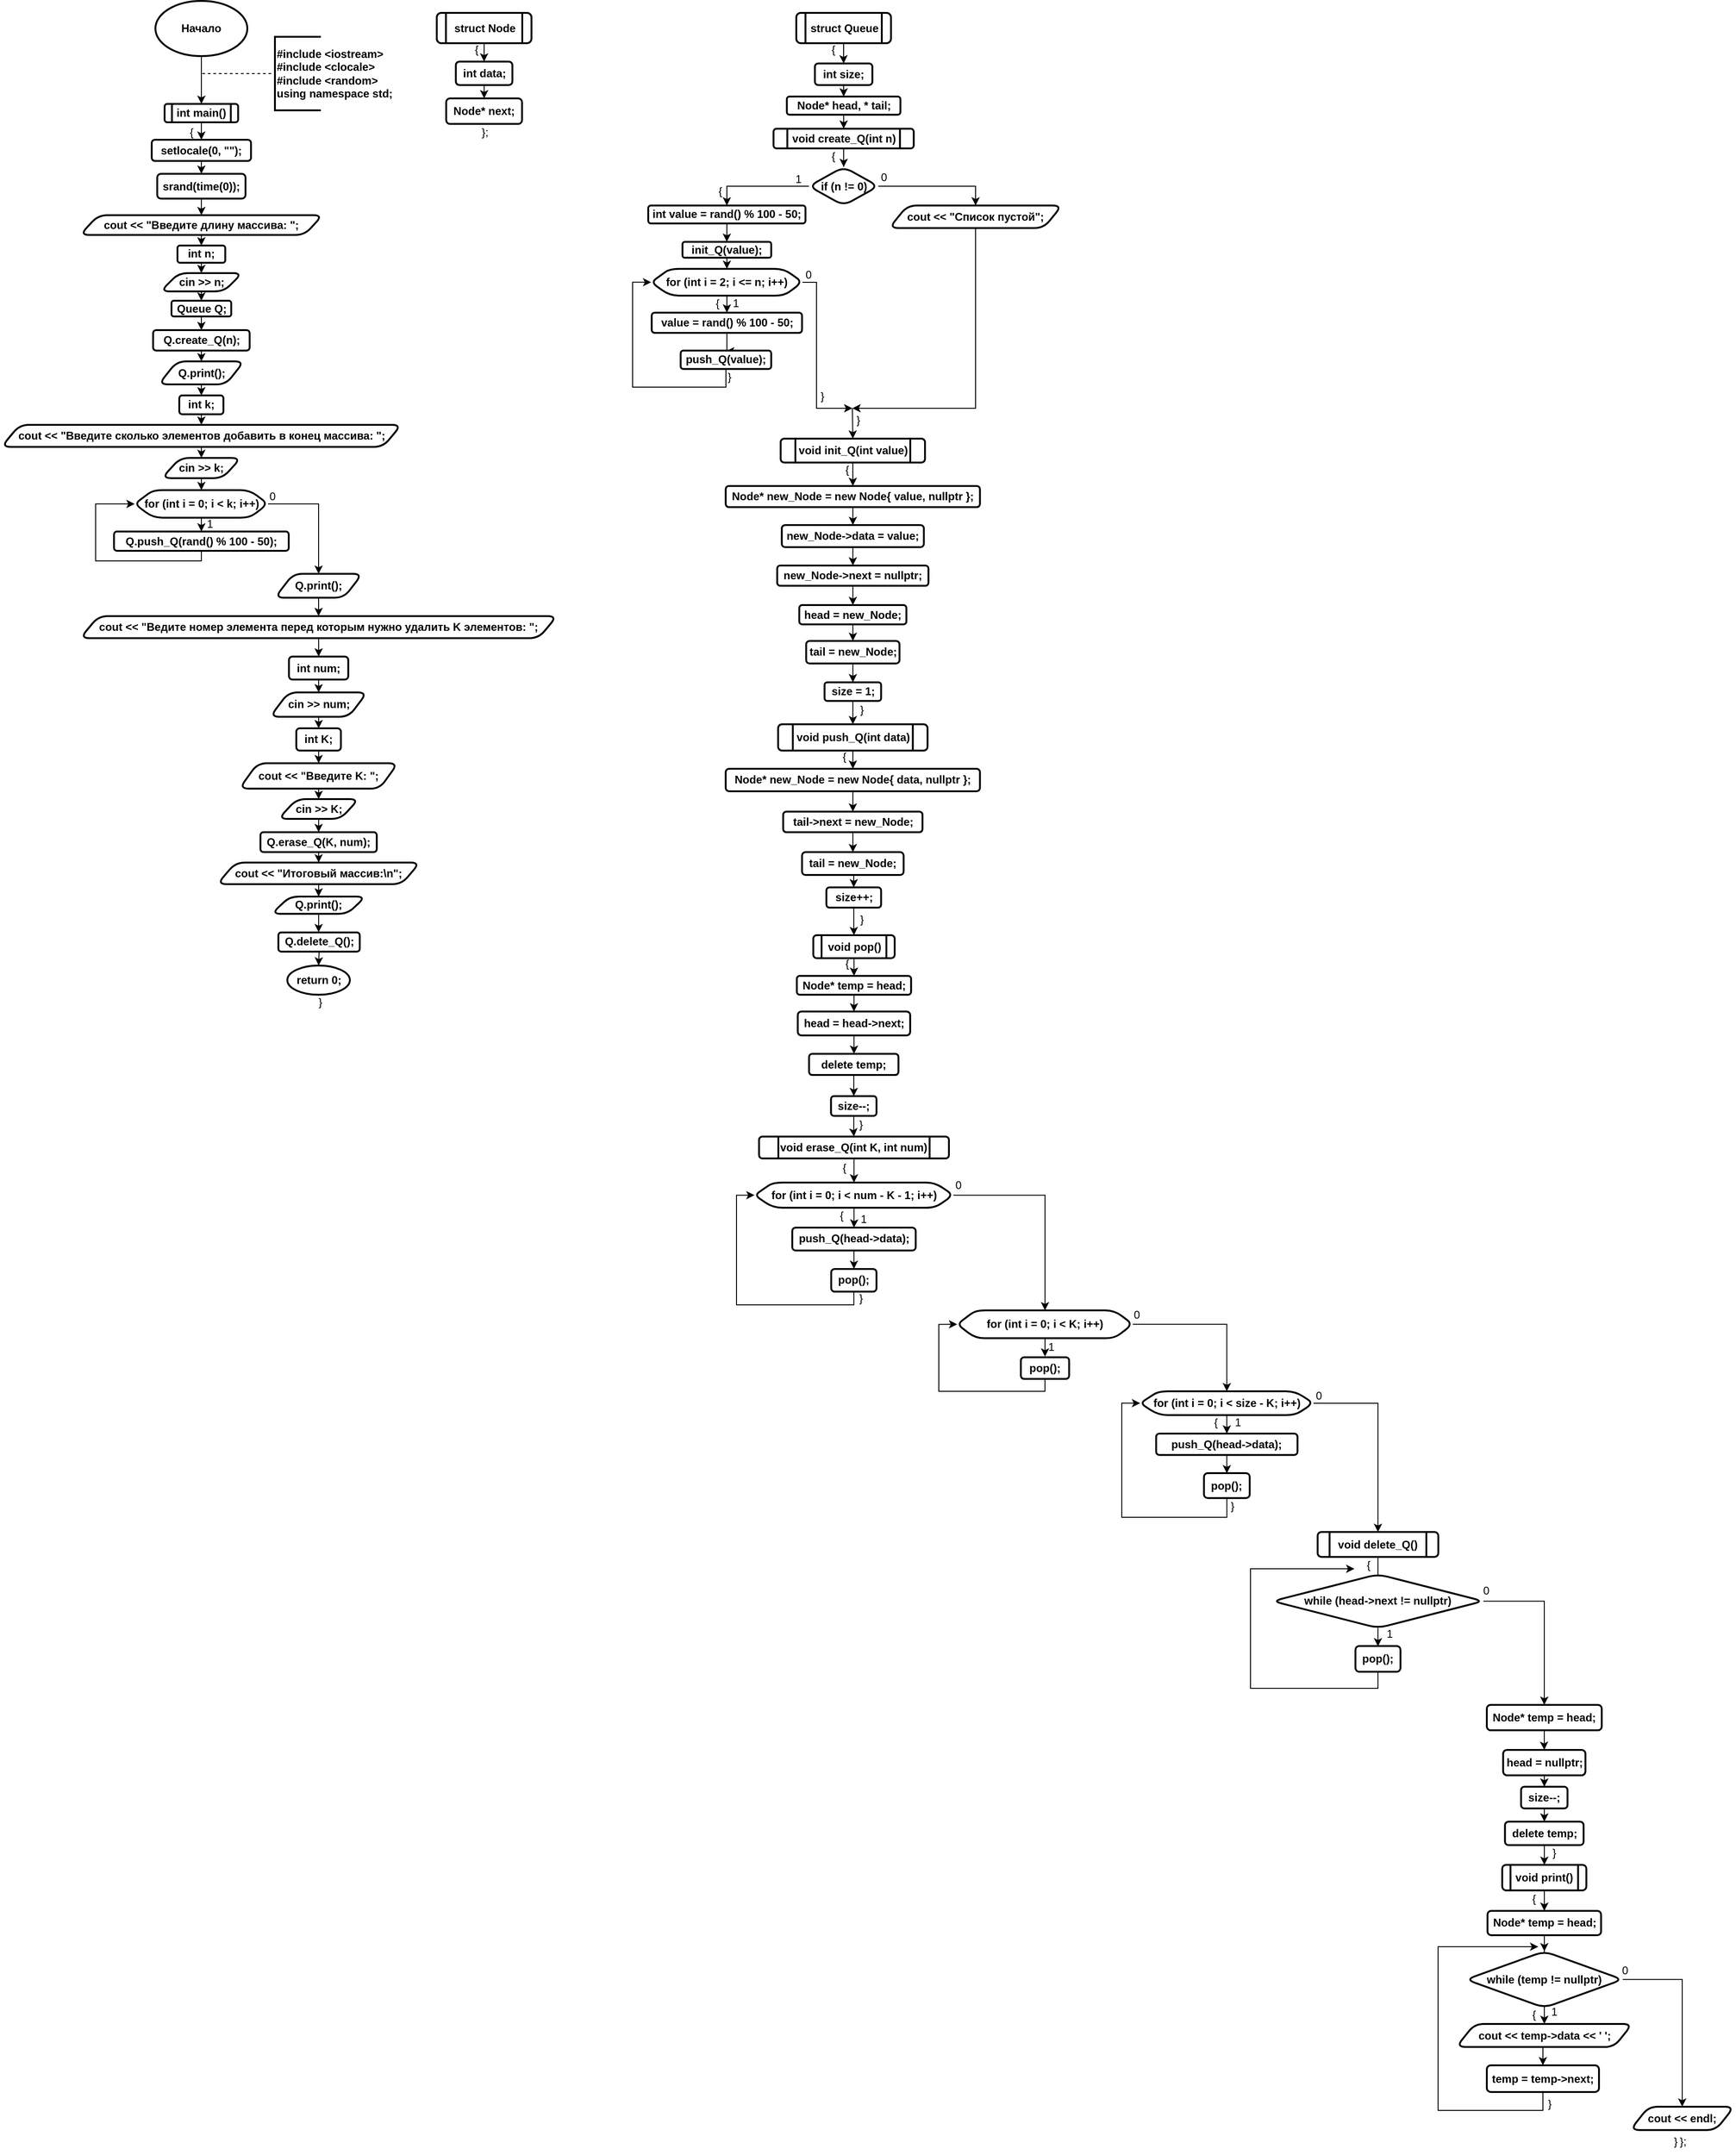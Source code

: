 <mxfile version="20.8.16" type="device"><diagram name="Страница 1" id="gDaDSv3kFfoYL8PSK-Xr"><mxGraphModel dx="1219" dy="713" grid="0" gridSize="10" guides="1" tooltips="1" connect="1" arrows="1" fold="1" page="0" pageScale="1" pageWidth="827" pageHeight="1169" math="0" shadow="0"><root><mxCell id="0"/><mxCell id="1" parent="0"/><mxCell id="jW2eZcHCmjhAnlFbLFrX-5" value="" style="edgeStyle=orthogonalEdgeStyle;rounded=0;orthogonalLoop=1;jettySize=auto;html=1;" edge="1" parent="1" source="jW2eZcHCmjhAnlFbLFrX-2" target="jW2eZcHCmjhAnlFbLFrX-4"><mxGeometry relative="1" as="geometry"/></mxCell><mxCell id="jW2eZcHCmjhAnlFbLFrX-2" value="Начало" style="strokeWidth=2;html=1;shape=mxgraph.flowchart.start_1;whiteSpace=wrap;fontStyle=1" vertex="1" parent="1"><mxGeometry x="370" y="10" width="100" height="60" as="geometry"/></mxCell><mxCell id="jW2eZcHCmjhAnlFbLFrX-3" value="&lt;div&gt;#include &amp;lt;iostream&amp;gt;&lt;/div&gt;&lt;div&gt;#include &amp;lt;clocale&amp;gt;&lt;/div&gt;&lt;div&gt;#include &amp;lt;random&amp;gt;&lt;/div&gt;&lt;div&gt;using namespace std;&lt;/div&gt;" style="strokeWidth=2;html=1;shape=mxgraph.flowchart.annotation_1;align=left;pointerEvents=1;fontStyle=1" vertex="1" parent="1"><mxGeometry x="500" y="49" width="50" height="80" as="geometry"/></mxCell><mxCell id="jW2eZcHCmjhAnlFbLFrX-8" value="" style="edgeStyle=orthogonalEdgeStyle;rounded=0;orthogonalLoop=1;jettySize=auto;html=1;" edge="1" parent="1" source="jW2eZcHCmjhAnlFbLFrX-4" target="jW2eZcHCmjhAnlFbLFrX-7"><mxGeometry relative="1" as="geometry"/></mxCell><mxCell id="jW2eZcHCmjhAnlFbLFrX-4" value="int main()" style="shape=process;whiteSpace=wrap;html=1;backgroundOutline=1;rounded=1;strokeWidth=2;fontStyle=1" vertex="1" parent="1"><mxGeometry x="380" y="122" width="80" height="20" as="geometry"/></mxCell><mxCell id="jW2eZcHCmjhAnlFbLFrX-6" value="" style="endArrow=none;dashed=1;html=1;rounded=0;entryX=0;entryY=0.5;entryDx=0;entryDy=0;entryPerimeter=0;" edge="1" parent="1" target="jW2eZcHCmjhAnlFbLFrX-3"><mxGeometry width="50" height="50" relative="1" as="geometry"><mxPoint x="421" y="89" as="sourcePoint"/><mxPoint x="457" y="137" as="targetPoint"/></mxGeometry></mxCell><mxCell id="jW2eZcHCmjhAnlFbLFrX-11" value="" style="edgeStyle=orthogonalEdgeStyle;rounded=0;orthogonalLoop=1;jettySize=auto;html=1;" edge="1" parent="1" source="jW2eZcHCmjhAnlFbLFrX-7" target="jW2eZcHCmjhAnlFbLFrX-10"><mxGeometry relative="1" as="geometry"/></mxCell><mxCell id="jW2eZcHCmjhAnlFbLFrX-7" value="setlocale(0, &quot;&quot;);" style="whiteSpace=wrap;html=1;rounded=1;strokeWidth=2;fontStyle=1;" vertex="1" parent="1"><mxGeometry x="366" y="161" width="108" height="23" as="geometry"/></mxCell><mxCell id="jW2eZcHCmjhAnlFbLFrX-9" value="{" style="text;html=1;align=center;verticalAlign=middle;resizable=0;points=[];autosize=1;strokeColor=none;fillColor=none;" vertex="1" parent="1"><mxGeometry x="398" y="140" width="22" height="26" as="geometry"/></mxCell><mxCell id="jW2eZcHCmjhAnlFbLFrX-13" value="" style="edgeStyle=orthogonalEdgeStyle;rounded=0;orthogonalLoop=1;jettySize=auto;html=1;" edge="1" parent="1" source="jW2eZcHCmjhAnlFbLFrX-10" target="jW2eZcHCmjhAnlFbLFrX-12"><mxGeometry relative="1" as="geometry"/></mxCell><mxCell id="jW2eZcHCmjhAnlFbLFrX-10" value="srand(time(0));" style="whiteSpace=wrap;html=1;rounded=1;strokeWidth=2;fontStyle=1;" vertex="1" parent="1"><mxGeometry x="372" y="198" width="96" height="27" as="geometry"/></mxCell><mxCell id="jW2eZcHCmjhAnlFbLFrX-15" value="" style="edgeStyle=orthogonalEdgeStyle;rounded=0;orthogonalLoop=1;jettySize=auto;html=1;" edge="1" parent="1" source="jW2eZcHCmjhAnlFbLFrX-12" target="jW2eZcHCmjhAnlFbLFrX-14"><mxGeometry relative="1" as="geometry"/></mxCell><mxCell id="jW2eZcHCmjhAnlFbLFrX-12" value="cout &lt;&lt; &quot;Введите длину массива: &quot;;" style="shape=parallelogram;perimeter=parallelogramPerimeter;whiteSpace=wrap;html=1;fixedSize=1;rounded=1;strokeWidth=2;fontStyle=1;" vertex="1" parent="1"><mxGeometry x="288" y="243" width="264" height="21.5" as="geometry"/></mxCell><mxCell id="jW2eZcHCmjhAnlFbLFrX-19" value="" style="edgeStyle=orthogonalEdgeStyle;rounded=0;orthogonalLoop=1;jettySize=auto;html=1;" edge="1" parent="1" source="jW2eZcHCmjhAnlFbLFrX-14" target="jW2eZcHCmjhAnlFbLFrX-18"><mxGeometry relative="1" as="geometry"/></mxCell><mxCell id="jW2eZcHCmjhAnlFbLFrX-14" value="int n;" style="whiteSpace=wrap;html=1;rounded=1;strokeWidth=2;fontStyle=1;" vertex="1" parent="1"><mxGeometry x="394" y="276" width="52" height="18.75" as="geometry"/></mxCell><mxCell id="jW2eZcHCmjhAnlFbLFrX-21" value="" style="edgeStyle=orthogonalEdgeStyle;rounded=0;orthogonalLoop=1;jettySize=auto;html=1;" edge="1" parent="1" source="jW2eZcHCmjhAnlFbLFrX-18" target="jW2eZcHCmjhAnlFbLFrX-20"><mxGeometry relative="1" as="geometry"/></mxCell><mxCell id="jW2eZcHCmjhAnlFbLFrX-18" value="cin &gt;&gt; n;" style="shape=parallelogram;perimeter=parallelogramPerimeter;whiteSpace=wrap;html=1;fixedSize=1;rounded=1;strokeWidth=2;fontStyle=1;" vertex="1" parent="1"><mxGeometry x="375.5" y="306" width="89" height="19.88" as="geometry"/></mxCell><mxCell id="jW2eZcHCmjhAnlFbLFrX-23" value="" style="edgeStyle=orthogonalEdgeStyle;rounded=0;orthogonalLoop=1;jettySize=auto;html=1;" edge="1" parent="1" source="jW2eZcHCmjhAnlFbLFrX-20" target="jW2eZcHCmjhAnlFbLFrX-22"><mxGeometry relative="1" as="geometry"/></mxCell><mxCell id="jW2eZcHCmjhAnlFbLFrX-20" value="Queue Q;" style="whiteSpace=wrap;html=1;rounded=1;strokeWidth=2;fontStyle=1;" vertex="1" parent="1"><mxGeometry x="387.5" y="336" width="65" height="17.18" as="geometry"/></mxCell><mxCell id="jW2eZcHCmjhAnlFbLFrX-25" style="edgeStyle=orthogonalEdgeStyle;rounded=0;orthogonalLoop=1;jettySize=auto;html=1;entryX=0.5;entryY=0;entryDx=0;entryDy=0;" edge="1" parent="1" source="jW2eZcHCmjhAnlFbLFrX-22" target="jW2eZcHCmjhAnlFbLFrX-24"><mxGeometry relative="1" as="geometry"/></mxCell><mxCell id="jW2eZcHCmjhAnlFbLFrX-22" value="Q.create_Q(n);" style="whiteSpace=wrap;html=1;rounded=1;strokeWidth=2;fontStyle=1;" vertex="1" parent="1"><mxGeometry x="367.5" y="368" width="105" height="22.23" as="geometry"/></mxCell><mxCell id="jW2eZcHCmjhAnlFbLFrX-27" value="" style="edgeStyle=orthogonalEdgeStyle;rounded=0;orthogonalLoop=1;jettySize=auto;html=1;" edge="1" parent="1" source="jW2eZcHCmjhAnlFbLFrX-24" target="jW2eZcHCmjhAnlFbLFrX-26"><mxGeometry relative="1" as="geometry"/></mxCell><mxCell id="jW2eZcHCmjhAnlFbLFrX-24" value="Q.print();" style="shape=parallelogram;perimeter=parallelogramPerimeter;whiteSpace=wrap;html=1;fixedSize=1;rounded=1;strokeWidth=2;fontStyle=1;" vertex="1" parent="1"><mxGeometry x="373.5" y="402" width="93" height="25" as="geometry"/></mxCell><mxCell id="jW2eZcHCmjhAnlFbLFrX-30" value="" style="edgeStyle=orthogonalEdgeStyle;rounded=0;orthogonalLoop=1;jettySize=auto;html=1;" edge="1" parent="1" source="jW2eZcHCmjhAnlFbLFrX-26" target="jW2eZcHCmjhAnlFbLFrX-29"><mxGeometry relative="1" as="geometry"/></mxCell><mxCell id="jW2eZcHCmjhAnlFbLFrX-26" value="int k;" style="whiteSpace=wrap;html=1;rounded=1;strokeWidth=2;fontStyle=1;" vertex="1" parent="1"><mxGeometry x="396" y="439" width="48" height="20.5" as="geometry"/></mxCell><mxCell id="jW2eZcHCmjhAnlFbLFrX-32" value="" style="edgeStyle=orthogonalEdgeStyle;rounded=0;orthogonalLoop=1;jettySize=auto;html=1;" edge="1" parent="1" source="jW2eZcHCmjhAnlFbLFrX-29" target="jW2eZcHCmjhAnlFbLFrX-31"><mxGeometry relative="1" as="geometry"/></mxCell><mxCell id="jW2eZcHCmjhAnlFbLFrX-29" value="cout &lt;&lt; &quot;Введите сколько элементов добавить в конец массива: &quot;;" style="shape=parallelogram;perimeter=parallelogramPerimeter;whiteSpace=wrap;html=1;fixedSize=1;rounded=1;strokeWidth=2;fontStyle=1;" vertex="1" parent="1"><mxGeometry x="202.5" y="471" width="435" height="24" as="geometry"/></mxCell><mxCell id="jW2eZcHCmjhAnlFbLFrX-34" value="" style="edgeStyle=orthogonalEdgeStyle;rounded=0;orthogonalLoop=1;jettySize=auto;html=1;" edge="1" parent="1" source="jW2eZcHCmjhAnlFbLFrX-31" target="jW2eZcHCmjhAnlFbLFrX-33"><mxGeometry relative="1" as="geometry"/></mxCell><mxCell id="jW2eZcHCmjhAnlFbLFrX-31" value="cin &gt;&gt; k;" style="shape=parallelogram;perimeter=parallelogramPerimeter;whiteSpace=wrap;html=1;fixedSize=1;rounded=1;strokeWidth=2;fontStyle=1;" vertex="1" parent="1"><mxGeometry x="377" y="507" width="86" height="22" as="geometry"/></mxCell><mxCell id="jW2eZcHCmjhAnlFbLFrX-36" value="" style="edgeStyle=orthogonalEdgeStyle;rounded=0;orthogonalLoop=1;jettySize=auto;html=1;" edge="1" parent="1" source="jW2eZcHCmjhAnlFbLFrX-33" target="jW2eZcHCmjhAnlFbLFrX-35"><mxGeometry relative="1" as="geometry"/></mxCell><mxCell id="jW2eZcHCmjhAnlFbLFrX-40" value="" style="edgeStyle=orthogonalEdgeStyle;rounded=0;orthogonalLoop=1;jettySize=auto;html=1;" edge="1" parent="1" source="jW2eZcHCmjhAnlFbLFrX-33" target="jW2eZcHCmjhAnlFbLFrX-39"><mxGeometry relative="1" as="geometry"/></mxCell><mxCell id="jW2eZcHCmjhAnlFbLFrX-33" value="for (int i = 0; i &lt; k; i++)" style="shape=hexagon;perimeter=hexagonPerimeter2;whiteSpace=wrap;html=1;fixedSize=1;rounded=1;strokeWidth=2;fontStyle=1;" vertex="1" parent="1"><mxGeometry x="347.5" y="542" width="145" height="30" as="geometry"/></mxCell><mxCell id="jW2eZcHCmjhAnlFbLFrX-38" style="edgeStyle=orthogonalEdgeStyle;rounded=0;orthogonalLoop=1;jettySize=auto;html=1;entryX=0;entryY=0.5;entryDx=0;entryDy=0;" edge="1" parent="1" source="jW2eZcHCmjhAnlFbLFrX-35" target="jW2eZcHCmjhAnlFbLFrX-33"><mxGeometry relative="1" as="geometry"><Array as="points"><mxPoint x="420" y="619"/><mxPoint x="305" y="619"/><mxPoint x="305" y="557"/></Array></mxGeometry></mxCell><mxCell id="jW2eZcHCmjhAnlFbLFrX-35" value="Q.push_Q(rand() % 100 - 50);" style="whiteSpace=wrap;html=1;rounded=1;strokeWidth=2;fontStyle=1;" vertex="1" parent="1"><mxGeometry x="325" y="587" width="190" height="21" as="geometry"/></mxCell><mxCell id="jW2eZcHCmjhAnlFbLFrX-37" value="1" style="text;html=1;align=center;verticalAlign=middle;resizable=0;points=[];autosize=1;strokeColor=none;fillColor=none;" vertex="1" parent="1"><mxGeometry x="416" y="566" width="25" height="26" as="geometry"/></mxCell><mxCell id="jW2eZcHCmjhAnlFbLFrX-43" value="" style="edgeStyle=orthogonalEdgeStyle;rounded=0;orthogonalLoop=1;jettySize=auto;html=1;" edge="1" parent="1" source="jW2eZcHCmjhAnlFbLFrX-39" target="jW2eZcHCmjhAnlFbLFrX-42"><mxGeometry relative="1" as="geometry"/></mxCell><mxCell id="jW2eZcHCmjhAnlFbLFrX-39" value="Q.print();" style="shape=parallelogram;perimeter=parallelogramPerimeter;whiteSpace=wrap;html=1;fixedSize=1;rounded=1;strokeWidth=2;fontStyle=1;" vertex="1" parent="1"><mxGeometry x="500" y="633" width="95" height="26" as="geometry"/></mxCell><mxCell id="jW2eZcHCmjhAnlFbLFrX-41" value="0" style="text;html=1;align=center;verticalAlign=middle;resizable=0;points=[];autosize=1;strokeColor=none;fillColor=none;" vertex="1" parent="1"><mxGeometry x="484" y="536" width="25" height="26" as="geometry"/></mxCell><mxCell id="jW2eZcHCmjhAnlFbLFrX-45" value="" style="edgeStyle=orthogonalEdgeStyle;rounded=0;orthogonalLoop=1;jettySize=auto;html=1;" edge="1" parent="1" source="jW2eZcHCmjhAnlFbLFrX-42" target="jW2eZcHCmjhAnlFbLFrX-44"><mxGeometry relative="1" as="geometry"/></mxCell><mxCell id="jW2eZcHCmjhAnlFbLFrX-42" value="cout &lt;&lt; &quot;Ведите номер элемента перед которым нужно удалить K элементов: &quot;;" style="shape=parallelogram;perimeter=parallelogramPerimeter;whiteSpace=wrap;html=1;fixedSize=1;rounded=1;strokeWidth=2;fontStyle=1;" vertex="1" parent="1"><mxGeometry x="288.25" y="679" width="518.5" height="24" as="geometry"/></mxCell><mxCell id="jW2eZcHCmjhAnlFbLFrX-47" value="" style="edgeStyle=orthogonalEdgeStyle;rounded=0;orthogonalLoop=1;jettySize=auto;html=1;" edge="1" parent="1" source="jW2eZcHCmjhAnlFbLFrX-44" target="jW2eZcHCmjhAnlFbLFrX-46"><mxGeometry relative="1" as="geometry"/></mxCell><mxCell id="jW2eZcHCmjhAnlFbLFrX-44" value="int num;" style="whiteSpace=wrap;html=1;rounded=1;strokeWidth=2;fontStyle=1;" vertex="1" parent="1"><mxGeometry x="515.25" y="723" width="64.5" height="25" as="geometry"/></mxCell><mxCell id="jW2eZcHCmjhAnlFbLFrX-49" value="" style="edgeStyle=orthogonalEdgeStyle;rounded=0;orthogonalLoop=1;jettySize=auto;html=1;" edge="1" parent="1" source="jW2eZcHCmjhAnlFbLFrX-46" target="jW2eZcHCmjhAnlFbLFrX-48"><mxGeometry relative="1" as="geometry"/></mxCell><mxCell id="jW2eZcHCmjhAnlFbLFrX-46" value="cin &gt;&gt; num;" style="shape=parallelogram;perimeter=parallelogramPerimeter;whiteSpace=wrap;html=1;fixedSize=1;rounded=1;strokeWidth=2;fontStyle=1;" vertex="1" parent="1"><mxGeometry x="494.75" y="762" width="105.5" height="26.5" as="geometry"/></mxCell><mxCell id="jW2eZcHCmjhAnlFbLFrX-51" value="" style="edgeStyle=orthogonalEdgeStyle;rounded=0;orthogonalLoop=1;jettySize=auto;html=1;" edge="1" parent="1" source="jW2eZcHCmjhAnlFbLFrX-48" target="jW2eZcHCmjhAnlFbLFrX-50"><mxGeometry relative="1" as="geometry"/></mxCell><mxCell id="jW2eZcHCmjhAnlFbLFrX-48" value="int K;" style="whiteSpace=wrap;html=1;rounded=1;strokeWidth=2;fontStyle=1;" vertex="1" parent="1"><mxGeometry x="523.25" y="801" width="48.5" height="24.25" as="geometry"/></mxCell><mxCell id="jW2eZcHCmjhAnlFbLFrX-53" value="" style="edgeStyle=orthogonalEdgeStyle;rounded=0;orthogonalLoop=1;jettySize=auto;html=1;" edge="1" parent="1" source="jW2eZcHCmjhAnlFbLFrX-50" target="jW2eZcHCmjhAnlFbLFrX-52"><mxGeometry relative="1" as="geometry"/></mxCell><mxCell id="jW2eZcHCmjhAnlFbLFrX-50" value="cout &lt;&lt; &quot;Введите K: &quot;;" style="shape=parallelogram;perimeter=parallelogramPerimeter;whiteSpace=wrap;html=1;fixedSize=1;rounded=1;strokeWidth=2;fontStyle=1;" vertex="1" parent="1"><mxGeometry x="461.25" y="839" width="172.5" height="27.63" as="geometry"/></mxCell><mxCell id="jW2eZcHCmjhAnlFbLFrX-57" value="" style="edgeStyle=orthogonalEdgeStyle;rounded=0;orthogonalLoop=1;jettySize=auto;html=1;" edge="1" parent="1" source="jW2eZcHCmjhAnlFbLFrX-52" target="jW2eZcHCmjhAnlFbLFrX-56"><mxGeometry relative="1" as="geometry"/></mxCell><mxCell id="jW2eZcHCmjhAnlFbLFrX-52" value="cin &gt;&gt; K;" style="shape=parallelogram;perimeter=parallelogramPerimeter;whiteSpace=wrap;html=1;fixedSize=1;rounded=1;strokeWidth=2;fontStyle=1;" vertex="1" parent="1"><mxGeometry x="503.75" y="878" width="87.5" height="21.55" as="geometry"/></mxCell><mxCell id="jW2eZcHCmjhAnlFbLFrX-61" value="" style="edgeStyle=orthogonalEdgeStyle;rounded=0;orthogonalLoop=1;jettySize=auto;html=1;" edge="1" parent="1" source="jW2eZcHCmjhAnlFbLFrX-56" target="jW2eZcHCmjhAnlFbLFrX-60"><mxGeometry relative="1" as="geometry"/></mxCell><mxCell id="jW2eZcHCmjhAnlFbLFrX-56" value="Q.erase_Q(K, num);" style="whiteSpace=wrap;html=1;rounded=1;strokeWidth=2;fontStyle=1;" vertex="1" parent="1"><mxGeometry x="484.25" y="914" width="126.5" height="21.68" as="geometry"/></mxCell><mxCell id="jW2eZcHCmjhAnlFbLFrX-63" value="" style="edgeStyle=orthogonalEdgeStyle;rounded=0;orthogonalLoop=1;jettySize=auto;html=1;" edge="1" parent="1" source="jW2eZcHCmjhAnlFbLFrX-60" target="jW2eZcHCmjhAnlFbLFrX-62"><mxGeometry relative="1" as="geometry"/></mxCell><mxCell id="jW2eZcHCmjhAnlFbLFrX-60" value="cout &lt;&lt; &quot;Итоговый массив:\n&quot;;" style="shape=parallelogram;perimeter=parallelogramPerimeter;whiteSpace=wrap;html=1;fixedSize=1;rounded=1;strokeWidth=2;fontStyle=1;" vertex="1" parent="1"><mxGeometry x="437.25" y="947" width="220.5" height="23.48" as="geometry"/></mxCell><mxCell id="jW2eZcHCmjhAnlFbLFrX-65" value="" style="edgeStyle=orthogonalEdgeStyle;rounded=0;orthogonalLoop=1;jettySize=auto;html=1;" edge="1" parent="1" source="jW2eZcHCmjhAnlFbLFrX-62" target="jW2eZcHCmjhAnlFbLFrX-64"><mxGeometry relative="1" as="geometry"/></mxCell><mxCell id="jW2eZcHCmjhAnlFbLFrX-62" value="Q.print();" style="shape=parallelogram;perimeter=parallelogramPerimeter;whiteSpace=wrap;html=1;fixedSize=1;rounded=1;strokeWidth=2;fontStyle=1;" vertex="1" parent="1"><mxGeometry x="496.25" y="984" width="102.5" height="18.78" as="geometry"/></mxCell><mxCell id="jW2eZcHCmjhAnlFbLFrX-68" style="edgeStyle=orthogonalEdgeStyle;rounded=0;orthogonalLoop=1;jettySize=auto;html=1;exitX=0.5;exitY=1;exitDx=0;exitDy=0;entryX=0.5;entryY=0;entryDx=0;entryDy=0;" edge="1" parent="1" source="jW2eZcHCmjhAnlFbLFrX-64" target="jW2eZcHCmjhAnlFbLFrX-66"><mxGeometry relative="1" as="geometry"/></mxCell><mxCell id="jW2eZcHCmjhAnlFbLFrX-64" value="Q.delete_Q();" style="whiteSpace=wrap;html=1;rounded=1;strokeWidth=2;fontStyle=1;" vertex="1" parent="1"><mxGeometry x="503.75" y="1023.0" width="88.5" height="20.83" as="geometry"/></mxCell><mxCell id="jW2eZcHCmjhAnlFbLFrX-66" value="return 0;" style="ellipse;whiteSpace=wrap;html=1;rounded=1;strokeWidth=2;fontStyle=1;" vertex="1" parent="1"><mxGeometry x="513.5" y="1059" width="68" height="31.75" as="geometry"/></mxCell><mxCell id="jW2eZcHCmjhAnlFbLFrX-69" value="}" style="text;html=1;align=center;verticalAlign=middle;resizable=0;points=[];autosize=1;strokeColor=none;fillColor=none;" vertex="1" parent="1"><mxGeometry x="538" y="1086" width="22" height="26" as="geometry"/></mxCell><mxCell id="jW2eZcHCmjhAnlFbLFrX-72" value="" style="edgeStyle=orthogonalEdgeStyle;rounded=0;orthogonalLoop=1;jettySize=auto;html=1;" edge="1" parent="1" source="jW2eZcHCmjhAnlFbLFrX-70" target="jW2eZcHCmjhAnlFbLFrX-71"><mxGeometry relative="1" as="geometry"/></mxCell><mxCell id="jW2eZcHCmjhAnlFbLFrX-70" value="struct Node" style="shape=process;whiteSpace=wrap;html=1;backgroundOutline=1;rounded=1;strokeWidth=2;fontStyle=1" vertex="1" parent="1"><mxGeometry x="676" y="23" width="103" height="33" as="geometry"/></mxCell><mxCell id="jW2eZcHCmjhAnlFbLFrX-75" value="" style="edgeStyle=orthogonalEdgeStyle;rounded=0;orthogonalLoop=1;jettySize=auto;html=1;" edge="1" parent="1" source="jW2eZcHCmjhAnlFbLFrX-71" target="jW2eZcHCmjhAnlFbLFrX-74"><mxGeometry relative="1" as="geometry"/></mxCell><mxCell id="jW2eZcHCmjhAnlFbLFrX-71" value="int data;" style="whiteSpace=wrap;html=1;rounded=1;strokeWidth=2;fontStyle=1;" vertex="1" parent="1"><mxGeometry x="696.75" y="76" width="61.5" height="25.5" as="geometry"/></mxCell><mxCell id="jW2eZcHCmjhAnlFbLFrX-73" value="{" style="text;html=1;align=center;verticalAlign=middle;resizable=0;points=[];autosize=1;strokeColor=none;fillColor=none;" vertex="1" parent="1"><mxGeometry x="708" y="50" width="22" height="26" as="geometry"/></mxCell><mxCell id="jW2eZcHCmjhAnlFbLFrX-74" value="Node* next;" style="whiteSpace=wrap;html=1;rounded=1;strokeWidth=2;fontStyle=1;" vertex="1" parent="1"><mxGeometry x="686.25" y="116" width="82.5" height="27.75" as="geometry"/></mxCell><mxCell id="jW2eZcHCmjhAnlFbLFrX-76" value="};" style="text;html=1;align=center;verticalAlign=middle;resizable=0;points=[];autosize=1;strokeColor=none;fillColor=none;" vertex="1" parent="1"><mxGeometry x="715" y="140" width="25" height="26" as="geometry"/></mxCell><mxCell id="jW2eZcHCmjhAnlFbLFrX-79" value="" style="edgeStyle=orthogonalEdgeStyle;rounded=0;orthogonalLoop=1;jettySize=auto;html=1;" edge="1" parent="1" source="jW2eZcHCmjhAnlFbLFrX-77" target="jW2eZcHCmjhAnlFbLFrX-78"><mxGeometry relative="1" as="geometry"/></mxCell><mxCell id="jW2eZcHCmjhAnlFbLFrX-77" value="struct Queue" style="shape=process;whiteSpace=wrap;html=1;backgroundOutline=1;rounded=1;strokeWidth=2;fontStyle=1" vertex="1" parent="1"><mxGeometry x="1067" y="23" width="103" height="33" as="geometry"/></mxCell><mxCell id="jW2eZcHCmjhAnlFbLFrX-82" value="" style="edgeStyle=orthogonalEdgeStyle;rounded=0;orthogonalLoop=1;jettySize=auto;html=1;" edge="1" parent="1" source="jW2eZcHCmjhAnlFbLFrX-78" target="jW2eZcHCmjhAnlFbLFrX-81"><mxGeometry relative="1" as="geometry"/></mxCell><mxCell id="jW2eZcHCmjhAnlFbLFrX-78" value="int size;" style="whiteSpace=wrap;html=1;rounded=1;strokeWidth=2;fontStyle=1;" vertex="1" parent="1"><mxGeometry x="1087.25" y="78" width="62.5" height="23.5" as="geometry"/></mxCell><mxCell id="jW2eZcHCmjhAnlFbLFrX-80" value="{" style="text;html=1;align=center;verticalAlign=middle;resizable=0;points=[];autosize=1;strokeColor=none;fillColor=none;" vertex="1" parent="1"><mxGeometry x="1096" y="50" width="22" height="26" as="geometry"/></mxCell><mxCell id="jW2eZcHCmjhAnlFbLFrX-84" value="" style="edgeStyle=orthogonalEdgeStyle;rounded=0;orthogonalLoop=1;jettySize=auto;html=1;" edge="1" parent="1" source="jW2eZcHCmjhAnlFbLFrX-81" target="jW2eZcHCmjhAnlFbLFrX-83"><mxGeometry relative="1" as="geometry"/></mxCell><mxCell id="jW2eZcHCmjhAnlFbLFrX-81" value="Node* head, * tail;" style="whiteSpace=wrap;html=1;rounded=1;strokeWidth=2;fontStyle=1;" vertex="1" parent="1"><mxGeometry x="1056.75" y="114" width="123.5" height="19.75" as="geometry"/></mxCell><mxCell id="jW2eZcHCmjhAnlFbLFrX-88" value="" style="edgeStyle=orthogonalEdgeStyle;rounded=0;orthogonalLoop=1;jettySize=auto;html=1;" edge="1" parent="1" source="jW2eZcHCmjhAnlFbLFrX-83" target="jW2eZcHCmjhAnlFbLFrX-87"><mxGeometry relative="1" as="geometry"/></mxCell><mxCell id="jW2eZcHCmjhAnlFbLFrX-83" value="void create_Q(int n)" style="shape=process;whiteSpace=wrap;html=1;backgroundOutline=1;rounded=1;strokeWidth=2;fontStyle=1;" vertex="1" parent="1"><mxGeometry x="1042.25" y="149" width="152.5" height="21.38" as="geometry"/></mxCell><mxCell id="jW2eZcHCmjhAnlFbLFrX-91" value="" style="edgeStyle=orthogonalEdgeStyle;rounded=0;orthogonalLoop=1;jettySize=auto;html=1;" edge="1" parent="1" source="jW2eZcHCmjhAnlFbLFrX-87" target="jW2eZcHCmjhAnlFbLFrX-90"><mxGeometry relative="1" as="geometry"/></mxCell><mxCell id="jW2eZcHCmjhAnlFbLFrX-107" value="" style="edgeStyle=orthogonalEdgeStyle;rounded=0;orthogonalLoop=1;jettySize=auto;html=1;" edge="1" parent="1" source="jW2eZcHCmjhAnlFbLFrX-87" target="jW2eZcHCmjhAnlFbLFrX-106"><mxGeometry relative="1" as="geometry"/></mxCell><mxCell id="jW2eZcHCmjhAnlFbLFrX-87" value="if (n != 0)" style="rhombus;whiteSpace=wrap;html=1;rounded=1;strokeWidth=2;fontStyle=1;" vertex="1" parent="1"><mxGeometry x="1080.75" y="190.54" width="75.5" height="41.93" as="geometry"/></mxCell><mxCell id="jW2eZcHCmjhAnlFbLFrX-89" value="{" style="text;html=1;align=center;verticalAlign=middle;resizable=0;points=[];autosize=1;strokeColor=none;fillColor=none;" vertex="1" parent="1"><mxGeometry x="1096" y="166" width="22" height="26" as="geometry"/></mxCell><mxCell id="jW2eZcHCmjhAnlFbLFrX-94" value="" style="edgeStyle=orthogonalEdgeStyle;rounded=0;orthogonalLoop=1;jettySize=auto;html=1;" edge="1" parent="1" source="jW2eZcHCmjhAnlFbLFrX-90" target="jW2eZcHCmjhAnlFbLFrX-93"><mxGeometry relative="1" as="geometry"/></mxCell><mxCell id="jW2eZcHCmjhAnlFbLFrX-90" value="int value = rand() % 100 - 50;" style="whiteSpace=wrap;html=1;rounded=1;strokeWidth=2;fontStyle=1;" vertex="1" parent="1"><mxGeometry x="906" y="232.47" width="171" height="19.5" as="geometry"/></mxCell><mxCell id="jW2eZcHCmjhAnlFbLFrX-92" value="1" style="text;html=1;align=center;verticalAlign=middle;resizable=0;points=[];autosize=1;strokeColor=none;fillColor=none;" vertex="1" parent="1"><mxGeometry x="1056.75" y="190.54" width="25" height="26" as="geometry"/></mxCell><mxCell id="jW2eZcHCmjhAnlFbLFrX-96" value="" style="edgeStyle=orthogonalEdgeStyle;rounded=0;orthogonalLoop=1;jettySize=auto;html=1;" edge="1" parent="1" source="jW2eZcHCmjhAnlFbLFrX-93" target="jW2eZcHCmjhAnlFbLFrX-95"><mxGeometry relative="1" as="geometry"/></mxCell><mxCell id="jW2eZcHCmjhAnlFbLFrX-93" value="init_Q(value);" style="whiteSpace=wrap;html=1;rounded=1;strokeWidth=2;fontStyle=1;" vertex="1" parent="1"><mxGeometry x="943.25" y="272" width="96.5" height="17.28" as="geometry"/></mxCell><mxCell id="jW2eZcHCmjhAnlFbLFrX-99" value="" style="edgeStyle=orthogonalEdgeStyle;rounded=0;orthogonalLoop=1;jettySize=auto;html=1;" edge="1" parent="1" source="jW2eZcHCmjhAnlFbLFrX-95" target="jW2eZcHCmjhAnlFbLFrX-98"><mxGeometry relative="1" as="geometry"/></mxCell><mxCell id="jW2eZcHCmjhAnlFbLFrX-110" style="edgeStyle=orthogonalEdgeStyle;rounded=0;orthogonalLoop=1;jettySize=auto;html=1;" edge="1" parent="1" source="jW2eZcHCmjhAnlFbLFrX-95"><mxGeometry relative="1" as="geometry"><mxPoint x="1128" y="453" as="targetPoint"/><Array as="points"><mxPoint x="1089" y="316"/><mxPoint x="1089" y="453"/><mxPoint x="1122" y="453"/></Array></mxGeometry></mxCell><mxCell id="jW2eZcHCmjhAnlFbLFrX-95" value="for (int i = 2; i &lt;= n; i++)" style="shape=hexagon;perimeter=hexagonPerimeter2;whiteSpace=wrap;html=1;fixedSize=1;rounded=1;strokeWidth=2;fontStyle=1;" vertex="1" parent="1"><mxGeometry x="909.25" y="301.4" width="164.5" height="29.08" as="geometry"/></mxCell><mxCell id="jW2eZcHCmjhAnlFbLFrX-97" value="{" style="text;html=1;align=center;verticalAlign=middle;resizable=0;points=[];autosize=1;strokeColor=none;fillColor=none;" vertex="1" parent="1"><mxGeometry x="973" y="204" width="22" height="26" as="geometry"/></mxCell><mxCell id="jW2eZcHCmjhAnlFbLFrX-103" value="" style="edgeStyle=orthogonalEdgeStyle;rounded=0;orthogonalLoop=1;jettySize=auto;html=1;" edge="1" parent="1" source="jW2eZcHCmjhAnlFbLFrX-98" target="jW2eZcHCmjhAnlFbLFrX-102"><mxGeometry relative="1" as="geometry"/></mxCell><mxCell id="jW2eZcHCmjhAnlFbLFrX-98" value="value = rand() % 100 - 50;" style="whiteSpace=wrap;html=1;rounded=1;strokeWidth=2;fontStyle=1;" vertex="1" parent="1"><mxGeometry x="909.75" y="349" width="163.5" height="21.98" as="geometry"/></mxCell><mxCell id="jW2eZcHCmjhAnlFbLFrX-100" value="1" style="text;html=1;align=center;verticalAlign=middle;resizable=0;points=[];autosize=1;strokeColor=none;fillColor=none;" vertex="1" parent="1"><mxGeometry x="988" y="326" width="25" height="26" as="geometry"/></mxCell><mxCell id="jW2eZcHCmjhAnlFbLFrX-101" value="{" style="text;html=1;align=center;verticalAlign=middle;resizable=0;points=[];autosize=1;strokeColor=none;fillColor=none;" vertex="1" parent="1"><mxGeometry x="970" y="325.88" width="22" height="26" as="geometry"/></mxCell><mxCell id="jW2eZcHCmjhAnlFbLFrX-104" style="edgeStyle=orthogonalEdgeStyle;rounded=0;orthogonalLoop=1;jettySize=auto;html=1;exitX=0.5;exitY=1;exitDx=0;exitDy=0;entryX=0;entryY=0.5;entryDx=0;entryDy=0;" edge="1" parent="1" source="jW2eZcHCmjhAnlFbLFrX-102" target="jW2eZcHCmjhAnlFbLFrX-95"><mxGeometry relative="1" as="geometry"><Array as="points"><mxPoint x="991" y="430"/><mxPoint x="889" y="430"/><mxPoint x="889" y="316"/></Array></mxGeometry></mxCell><mxCell id="jW2eZcHCmjhAnlFbLFrX-102" value="push_Q(value);" style="whiteSpace=wrap;html=1;rounded=1;strokeWidth=2;fontStyle=1;" vertex="1" parent="1"><mxGeometry x="941.25" y="390.23" width="98.5" height="20.03" as="geometry"/></mxCell><mxCell id="jW2eZcHCmjhAnlFbLFrX-105" value="}" style="text;html=1;align=center;verticalAlign=middle;resizable=0;points=[];autosize=1;strokeColor=none;fillColor=none;" vertex="1" parent="1"><mxGeometry x="983" y="406" width="22" height="26" as="geometry"/></mxCell><mxCell id="jW2eZcHCmjhAnlFbLFrX-109" style="edgeStyle=orthogonalEdgeStyle;rounded=0;orthogonalLoop=1;jettySize=auto;html=1;exitX=0.5;exitY=1;exitDx=0;exitDy=0;" edge="1" parent="1" source="jW2eZcHCmjhAnlFbLFrX-106"><mxGeometry relative="1" as="geometry"><mxPoint x="1128" y="453" as="targetPoint"/><Array as="points"><mxPoint x="1262" y="453"/></Array></mxGeometry></mxCell><mxCell id="jW2eZcHCmjhAnlFbLFrX-106" value="cout &lt;&lt; &quot;Список пустой&quot;;" style="shape=parallelogram;perimeter=parallelogramPerimeter;whiteSpace=wrap;html=1;fixedSize=1;rounded=1;strokeWidth=2;fontStyle=1;" vertex="1" parent="1"><mxGeometry x="1168" y="232.47" width="188" height="24.5" as="geometry"/></mxCell><mxCell id="jW2eZcHCmjhAnlFbLFrX-108" value="0" style="text;html=1;align=center;verticalAlign=middle;resizable=0;points=[];autosize=1;strokeColor=none;fillColor=none;" vertex="1" parent="1"><mxGeometry x="1149" y="189" width="25" height="26" as="geometry"/></mxCell><mxCell id="jW2eZcHCmjhAnlFbLFrX-111" value="0" style="text;html=1;align=center;verticalAlign=middle;resizable=0;points=[];autosize=1;strokeColor=none;fillColor=none;" vertex="1" parent="1"><mxGeometry x="1067" y="294.75" width="25" height="26" as="geometry"/></mxCell><mxCell id="jW2eZcHCmjhAnlFbLFrX-112" value="}" style="text;html=1;align=center;verticalAlign=middle;resizable=0;points=[];autosize=1;strokeColor=none;fillColor=none;" vertex="1" parent="1"><mxGeometry x="1084" y="427" width="22" height="26" as="geometry"/></mxCell><mxCell id="jW2eZcHCmjhAnlFbLFrX-115" value="" style="endArrow=classic;html=1;rounded=0;entryX=0.5;entryY=0;entryDx=0;entryDy=0;" edge="1" parent="1" target="jW2eZcHCmjhAnlFbLFrX-118"><mxGeometry width="50" height="50" relative="1" as="geometry"><mxPoint x="1128" y="453" as="sourcePoint"/><mxPoint x="1128" y="487" as="targetPoint"/></mxGeometry></mxCell><mxCell id="jW2eZcHCmjhAnlFbLFrX-116" value="}" style="text;html=1;align=center;verticalAlign=middle;resizable=0;points=[];autosize=1;strokeColor=none;fillColor=none;" vertex="1" parent="1"><mxGeometry x="1123" y="453" width="22" height="26" as="geometry"/></mxCell><mxCell id="jW2eZcHCmjhAnlFbLFrX-121" value="" style="edgeStyle=orthogonalEdgeStyle;rounded=0;orthogonalLoop=1;jettySize=auto;html=1;" edge="1" parent="1" source="jW2eZcHCmjhAnlFbLFrX-118" target="jW2eZcHCmjhAnlFbLFrX-120"><mxGeometry relative="1" as="geometry"/></mxCell><mxCell id="jW2eZcHCmjhAnlFbLFrX-118" value="void init_Q(int value)" style="shape=process;whiteSpace=wrap;html=1;backgroundOutline=1;rounded=1;strokeWidth=2;fontStyle=1" vertex="1" parent="1"><mxGeometry x="1050" y="486" width="157" height="26" as="geometry"/></mxCell><mxCell id="jW2eZcHCmjhAnlFbLFrX-124" value="" style="edgeStyle=orthogonalEdgeStyle;rounded=0;orthogonalLoop=1;jettySize=auto;html=1;" edge="1" parent="1" source="jW2eZcHCmjhAnlFbLFrX-120" target="jW2eZcHCmjhAnlFbLFrX-123"><mxGeometry relative="1" as="geometry"/></mxCell><mxCell id="jW2eZcHCmjhAnlFbLFrX-120" value="Node* new_Node = new Node{ value, nullptr };" style="whiteSpace=wrap;html=1;rounded=1;strokeWidth=2;fontStyle=1;" vertex="1" parent="1"><mxGeometry x="990.25" y="537.5" width="276.5" height="23" as="geometry"/></mxCell><mxCell id="jW2eZcHCmjhAnlFbLFrX-122" value="{" style="text;html=1;align=center;verticalAlign=middle;resizable=0;points=[];autosize=1;strokeColor=none;fillColor=none;" vertex="1" parent="1"><mxGeometry x="1111" y="507" width="22" height="26" as="geometry"/></mxCell><mxCell id="jW2eZcHCmjhAnlFbLFrX-127" value="" style="edgeStyle=orthogonalEdgeStyle;rounded=0;orthogonalLoop=1;jettySize=auto;html=1;" edge="1" parent="1" source="jW2eZcHCmjhAnlFbLFrX-123" target="jW2eZcHCmjhAnlFbLFrX-126"><mxGeometry relative="1" as="geometry"/></mxCell><mxCell id="jW2eZcHCmjhAnlFbLFrX-123" value="new_Node-&gt;data = value;" style="whiteSpace=wrap;html=1;rounded=1;strokeWidth=2;fontStyle=1;" vertex="1" parent="1"><mxGeometry x="1051.25" y="580" width="154.5" height="24" as="geometry"/></mxCell><mxCell id="jW2eZcHCmjhAnlFbLFrX-132" value="" style="edgeStyle=orthogonalEdgeStyle;rounded=0;orthogonalLoop=1;jettySize=auto;html=1;" edge="1" parent="1" source="jW2eZcHCmjhAnlFbLFrX-126" target="jW2eZcHCmjhAnlFbLFrX-131"><mxGeometry relative="1" as="geometry"/></mxCell><mxCell id="jW2eZcHCmjhAnlFbLFrX-126" value="new_Node-&gt;next = nullptr;" style="whiteSpace=wrap;html=1;rounded=1;strokeWidth=2;fontStyle=1;" vertex="1" parent="1"><mxGeometry x="1046.25" y="624" width="164.5" height="22" as="geometry"/></mxCell><mxCell id="jW2eZcHCmjhAnlFbLFrX-134" value="" style="edgeStyle=orthogonalEdgeStyle;rounded=0;orthogonalLoop=1;jettySize=auto;html=1;" edge="1" parent="1" source="jW2eZcHCmjhAnlFbLFrX-131" target="jW2eZcHCmjhAnlFbLFrX-133"><mxGeometry relative="1" as="geometry"/></mxCell><mxCell id="jW2eZcHCmjhAnlFbLFrX-131" value="head = new_Node;" style="whiteSpace=wrap;html=1;rounded=1;strokeWidth=2;fontStyle=1;" vertex="1" parent="1"><mxGeometry x="1070.25" y="667" width="116.5" height="21" as="geometry"/></mxCell><mxCell id="jW2eZcHCmjhAnlFbLFrX-136" value="" style="edgeStyle=orthogonalEdgeStyle;rounded=0;orthogonalLoop=1;jettySize=auto;html=1;" edge="1" parent="1" source="jW2eZcHCmjhAnlFbLFrX-133" target="jW2eZcHCmjhAnlFbLFrX-135"><mxGeometry relative="1" as="geometry"/></mxCell><mxCell id="jW2eZcHCmjhAnlFbLFrX-133" value="tail = new_Node;" style="whiteSpace=wrap;html=1;rounded=1;strokeWidth=2;fontStyle=1;" vertex="1" parent="1"><mxGeometry x="1077.75" y="706" width="101.5" height="24.5" as="geometry"/></mxCell><mxCell id="jW2eZcHCmjhAnlFbLFrX-138" value="" style="edgeStyle=orthogonalEdgeStyle;rounded=0;orthogonalLoop=1;jettySize=auto;html=1;" edge="1" parent="1" source="jW2eZcHCmjhAnlFbLFrX-135" target="jW2eZcHCmjhAnlFbLFrX-137"><mxGeometry relative="1" as="geometry"/></mxCell><mxCell id="jW2eZcHCmjhAnlFbLFrX-135" value="size = 1;" style="whiteSpace=wrap;html=1;rounded=1;strokeWidth=2;fontStyle=1;" vertex="1" parent="1"><mxGeometry x="1097.75" y="751" width="61.5" height="20.25" as="geometry"/></mxCell><mxCell id="jW2eZcHCmjhAnlFbLFrX-141" value="" style="edgeStyle=orthogonalEdgeStyle;rounded=0;orthogonalLoop=1;jettySize=auto;html=1;" edge="1" parent="1" source="jW2eZcHCmjhAnlFbLFrX-137" target="jW2eZcHCmjhAnlFbLFrX-140"><mxGeometry relative="1" as="geometry"/></mxCell><mxCell id="jW2eZcHCmjhAnlFbLFrX-137" value="void push_Q(int data)" style="shape=process;whiteSpace=wrap;html=1;backgroundOutline=1;rounded=1;strokeWidth=2;fontStyle=1;" vertex="1" parent="1"><mxGeometry x="1047.25" y="796.63" width="162.5" height="28.62" as="geometry"/></mxCell><mxCell id="jW2eZcHCmjhAnlFbLFrX-139" value="}" style="text;html=1;align=center;verticalAlign=middle;resizable=0;points=[];autosize=1;strokeColor=none;fillColor=none;" vertex="1" parent="1"><mxGeometry x="1127" y="768" width="22" height="26" as="geometry"/></mxCell><mxCell id="jW2eZcHCmjhAnlFbLFrX-144" value="" style="edgeStyle=orthogonalEdgeStyle;rounded=0;orthogonalLoop=1;jettySize=auto;html=1;" edge="1" parent="1" source="jW2eZcHCmjhAnlFbLFrX-140" target="jW2eZcHCmjhAnlFbLFrX-143"><mxGeometry relative="1" as="geometry"/></mxCell><mxCell id="jW2eZcHCmjhAnlFbLFrX-140" value="Node* new_Node = new Node{ data, nullptr };" style="whiteSpace=wrap;html=1;rounded=1;strokeWidth=2;fontStyle=1;" vertex="1" parent="1"><mxGeometry x="990.25" y="845" width="276.5" height="24.44" as="geometry"/></mxCell><mxCell id="jW2eZcHCmjhAnlFbLFrX-142" value="{" style="text;html=1;align=center;verticalAlign=middle;resizable=0;points=[];autosize=1;strokeColor=none;fillColor=none;" vertex="1" parent="1"><mxGeometry x="1107.5" y="819" width="22" height="26" as="geometry"/></mxCell><mxCell id="jW2eZcHCmjhAnlFbLFrX-146" value="" style="edgeStyle=orthogonalEdgeStyle;rounded=0;orthogonalLoop=1;jettySize=auto;html=1;" edge="1" parent="1" source="jW2eZcHCmjhAnlFbLFrX-143" target="jW2eZcHCmjhAnlFbLFrX-145"><mxGeometry relative="1" as="geometry"/></mxCell><mxCell id="jW2eZcHCmjhAnlFbLFrX-143" value="tail-&gt;next = new_Node;" style="whiteSpace=wrap;html=1;rounded=1;strokeWidth=2;fontStyle=1;" vertex="1" parent="1"><mxGeometry x="1052.75" y="891.66" width="151.5" height="22.34" as="geometry"/></mxCell><mxCell id="jW2eZcHCmjhAnlFbLFrX-148" style="edgeStyle=orthogonalEdgeStyle;rounded=0;orthogonalLoop=1;jettySize=auto;html=1;exitX=0.5;exitY=1;exitDx=0;exitDy=0;entryX=0.5;entryY=0;entryDx=0;entryDy=0;" edge="1" parent="1" source="jW2eZcHCmjhAnlFbLFrX-145" target="jW2eZcHCmjhAnlFbLFrX-147"><mxGeometry relative="1" as="geometry"/></mxCell><mxCell id="jW2eZcHCmjhAnlFbLFrX-145" value="tail = new_Node;" style="whiteSpace=wrap;html=1;rounded=1;strokeWidth=2;fontStyle=1;" vertex="1" parent="1"><mxGeometry x="1073.25" y="935.68" width="110.5" height="24.83" as="geometry"/></mxCell><mxCell id="jW2eZcHCmjhAnlFbLFrX-153" value="" style="edgeStyle=orthogonalEdgeStyle;rounded=0;orthogonalLoop=1;jettySize=auto;html=1;" edge="1" parent="1" source="jW2eZcHCmjhAnlFbLFrX-147" target="jW2eZcHCmjhAnlFbLFrX-152"><mxGeometry relative="1" as="geometry"/></mxCell><mxCell id="jW2eZcHCmjhAnlFbLFrX-147" value="size++;" style="whiteSpace=wrap;html=1;rounded=1;strokeWidth=2;fontStyle=1;" vertex="1" parent="1"><mxGeometry x="1099.75" y="974" width="59.5" height="22" as="geometry"/></mxCell><mxCell id="jW2eZcHCmjhAnlFbLFrX-149" value="}" style="text;html=1;align=center;verticalAlign=middle;resizable=0;points=[];autosize=1;strokeColor=none;fillColor=none;" vertex="1" parent="1"><mxGeometry x="1127" y="996" width="22" height="26" as="geometry"/></mxCell><mxCell id="jW2eZcHCmjhAnlFbLFrX-155" value="" style="edgeStyle=orthogonalEdgeStyle;rounded=0;orthogonalLoop=1;jettySize=auto;html=1;" edge="1" parent="1" source="jW2eZcHCmjhAnlFbLFrX-152" target="jW2eZcHCmjhAnlFbLFrX-154"><mxGeometry relative="1" as="geometry"/></mxCell><mxCell id="jW2eZcHCmjhAnlFbLFrX-152" value="void pop()" style="shape=process;whiteSpace=wrap;html=1;backgroundOutline=1;rounded=1;strokeWidth=2;fontStyle=1;" vertex="1" parent="1"><mxGeometry x="1085.5" y="1026" width="88.5" height="25" as="geometry"/></mxCell><mxCell id="jW2eZcHCmjhAnlFbLFrX-158" value="" style="edgeStyle=orthogonalEdgeStyle;rounded=0;orthogonalLoop=1;jettySize=auto;html=1;" edge="1" parent="1" source="jW2eZcHCmjhAnlFbLFrX-154" target="jW2eZcHCmjhAnlFbLFrX-157"><mxGeometry relative="1" as="geometry"/></mxCell><mxCell id="jW2eZcHCmjhAnlFbLFrX-154" value="Node* temp = head;" style="whiteSpace=wrap;html=1;rounded=1;strokeWidth=2;fontStyle=1;" vertex="1" parent="1"><mxGeometry x="1067.62" y="1070.25" width="124.25" height="20.5" as="geometry"/></mxCell><mxCell id="jW2eZcHCmjhAnlFbLFrX-156" value="{" style="text;html=1;align=center;verticalAlign=middle;resizable=0;points=[];autosize=1;strokeColor=none;fillColor=none;" vertex="1" parent="1"><mxGeometry x="1111" y="1044.25" width="22" height="26" as="geometry"/></mxCell><mxCell id="jW2eZcHCmjhAnlFbLFrX-160" value="" style="edgeStyle=orthogonalEdgeStyle;rounded=0;orthogonalLoop=1;jettySize=auto;html=1;" edge="1" parent="1" source="jW2eZcHCmjhAnlFbLFrX-157" target="jW2eZcHCmjhAnlFbLFrX-159"><mxGeometry relative="1" as="geometry"/></mxCell><mxCell id="jW2eZcHCmjhAnlFbLFrX-157" value="head = head-&gt;next;" style="whiteSpace=wrap;html=1;rounded=1;strokeWidth=2;fontStyle=1;" vertex="1" parent="1"><mxGeometry x="1068.62" y="1109" width="122.26" height="26" as="geometry"/></mxCell><mxCell id="jW2eZcHCmjhAnlFbLFrX-162" value="" style="edgeStyle=orthogonalEdgeStyle;rounded=0;orthogonalLoop=1;jettySize=auto;html=1;" edge="1" parent="1" source="jW2eZcHCmjhAnlFbLFrX-159" target="jW2eZcHCmjhAnlFbLFrX-161"><mxGeometry relative="1" as="geometry"/></mxCell><mxCell id="jW2eZcHCmjhAnlFbLFrX-159" value="delete temp;" style="whiteSpace=wrap;html=1;rounded=1;strokeWidth=2;fontStyle=1;" vertex="1" parent="1"><mxGeometry x="1080.88" y="1155" width="97.25" height="23" as="geometry"/></mxCell><mxCell id="jW2eZcHCmjhAnlFbLFrX-164" value="" style="edgeStyle=orthogonalEdgeStyle;rounded=0;orthogonalLoop=1;jettySize=auto;html=1;" edge="1" parent="1" source="jW2eZcHCmjhAnlFbLFrX-161" target="jW2eZcHCmjhAnlFbLFrX-163"><mxGeometry relative="1" as="geometry"/></mxCell><mxCell id="jW2eZcHCmjhAnlFbLFrX-161" value="size--;" style="whiteSpace=wrap;html=1;rounded=1;strokeWidth=2;fontStyle=1;" vertex="1" parent="1"><mxGeometry x="1104.76" y="1201" width="49.49" height="21.5" as="geometry"/></mxCell><mxCell id="jW2eZcHCmjhAnlFbLFrX-167" value="" style="edgeStyle=orthogonalEdgeStyle;rounded=0;orthogonalLoop=1;jettySize=auto;html=1;" edge="1" parent="1" source="jW2eZcHCmjhAnlFbLFrX-163" target="jW2eZcHCmjhAnlFbLFrX-166"><mxGeometry relative="1" as="geometry"/></mxCell><mxCell id="jW2eZcHCmjhAnlFbLFrX-163" value="void erase_Q(int K, int num)" style="shape=process;whiteSpace=wrap;html=1;backgroundOutline=1;rounded=1;strokeWidth=2;fontStyle=1;" vertex="1" parent="1"><mxGeometry x="1026.5" y="1245" width="206.5" height="23.75" as="geometry"/></mxCell><mxCell id="jW2eZcHCmjhAnlFbLFrX-165" value="}" style="text;html=1;align=center;verticalAlign=middle;resizable=0;points=[];autosize=1;strokeColor=none;fillColor=none;" vertex="1" parent="1"><mxGeometry x="1126.25" y="1219" width="22" height="26" as="geometry"/></mxCell><mxCell id="jW2eZcHCmjhAnlFbLFrX-170" value="" style="edgeStyle=orthogonalEdgeStyle;rounded=0;orthogonalLoop=1;jettySize=auto;html=1;" edge="1" parent="1" source="jW2eZcHCmjhAnlFbLFrX-166" target="jW2eZcHCmjhAnlFbLFrX-169"><mxGeometry relative="1" as="geometry"/></mxCell><mxCell id="jW2eZcHCmjhAnlFbLFrX-180" value="" style="edgeStyle=orthogonalEdgeStyle;rounded=0;orthogonalLoop=1;jettySize=auto;html=1;" edge="1" parent="1" source="jW2eZcHCmjhAnlFbLFrX-166" target="jW2eZcHCmjhAnlFbLFrX-179"><mxGeometry relative="1" as="geometry"/></mxCell><mxCell id="jW2eZcHCmjhAnlFbLFrX-166" value="for (int i = 0; i &lt; num - K - 1; i++)" style="shape=hexagon;perimeter=hexagonPerimeter2;whiteSpace=wrap;html=1;fixedSize=1;rounded=1;strokeWidth=2;fontStyle=1;" vertex="1" parent="1"><mxGeometry x="1021.63" y="1295" width="216.25" height="27.38" as="geometry"/></mxCell><mxCell id="jW2eZcHCmjhAnlFbLFrX-168" value="{" style="text;html=1;align=center;verticalAlign=middle;resizable=0;points=[];autosize=1;strokeColor=none;fillColor=none;" vertex="1" parent="1"><mxGeometry x="1107.5" y="1266" width="22" height="26" as="geometry"/></mxCell><mxCell id="jW2eZcHCmjhAnlFbLFrX-175" value="" style="edgeStyle=orthogonalEdgeStyle;rounded=0;orthogonalLoop=1;jettySize=auto;html=1;" edge="1" parent="1" source="jW2eZcHCmjhAnlFbLFrX-169" target="jW2eZcHCmjhAnlFbLFrX-174"><mxGeometry relative="1" as="geometry"/></mxCell><mxCell id="jW2eZcHCmjhAnlFbLFrX-169" value="push_Q(head-&gt;data);" style="whiteSpace=wrap;html=1;rounded=1;strokeWidth=2;fontStyle=1;" vertex="1" parent="1"><mxGeometry x="1062.64" y="1344" width="134.24" height="24.93" as="geometry"/></mxCell><mxCell id="jW2eZcHCmjhAnlFbLFrX-171" value="1" style="text;html=1;align=center;verticalAlign=middle;resizable=0;points=[];autosize=1;strokeColor=none;fillColor=none;" vertex="1" parent="1"><mxGeometry x="1127" y="1322.38" width="25" height="26" as="geometry"/></mxCell><mxCell id="jW2eZcHCmjhAnlFbLFrX-173" value="{" style="text;html=1;align=center;verticalAlign=middle;resizable=0;points=[];autosize=1;strokeColor=none;fillColor=none;" vertex="1" parent="1"><mxGeometry x="1105" y="1318" width="22" height="26" as="geometry"/></mxCell><mxCell id="jW2eZcHCmjhAnlFbLFrX-176" style="edgeStyle=orthogonalEdgeStyle;rounded=0;orthogonalLoop=1;jettySize=auto;html=1;entryX=0;entryY=0.5;entryDx=0;entryDy=0;" edge="1" parent="1" source="jW2eZcHCmjhAnlFbLFrX-174" target="jW2eZcHCmjhAnlFbLFrX-166"><mxGeometry relative="1" as="geometry"><Array as="points"><mxPoint x="1130" y="1428"/><mxPoint x="1002" y="1428"/><mxPoint x="1002" y="1309"/></Array></mxGeometry></mxCell><mxCell id="jW2eZcHCmjhAnlFbLFrX-174" value="pop();" style="whiteSpace=wrap;html=1;rounded=1;strokeWidth=2;fontStyle=1;" vertex="1" parent="1"><mxGeometry x="1105" y="1389" width="49.24" height="24.61" as="geometry"/></mxCell><mxCell id="jW2eZcHCmjhAnlFbLFrX-177" value="}" style="text;html=1;align=center;verticalAlign=middle;resizable=0;points=[];autosize=1;strokeColor=none;fillColor=none;" vertex="1" parent="1"><mxGeometry x="1126.25" y="1408" width="22" height="26" as="geometry"/></mxCell><mxCell id="jW2eZcHCmjhAnlFbLFrX-183" value="" style="edgeStyle=orthogonalEdgeStyle;rounded=0;orthogonalLoop=1;jettySize=auto;html=1;" edge="1" parent="1" source="jW2eZcHCmjhAnlFbLFrX-179" target="jW2eZcHCmjhAnlFbLFrX-182"><mxGeometry relative="1" as="geometry"/></mxCell><mxCell id="jW2eZcHCmjhAnlFbLFrX-188" value="" style="edgeStyle=orthogonalEdgeStyle;rounded=0;orthogonalLoop=1;jettySize=auto;html=1;" edge="1" parent="1" source="jW2eZcHCmjhAnlFbLFrX-179" target="jW2eZcHCmjhAnlFbLFrX-187"><mxGeometry relative="1" as="geometry"/></mxCell><mxCell id="jW2eZcHCmjhAnlFbLFrX-179" value="for (int i = 0; i &amp;lt; K; i++)" style="shape=hexagon;perimeter=hexagonPerimeter2;whiteSpace=wrap;html=1;fixedSize=1;rounded=1;strokeWidth=2;fontStyle=1;" vertex="1" parent="1"><mxGeometry x="1242" y="1434" width="190.99" height="30.31" as="geometry"/></mxCell><mxCell id="jW2eZcHCmjhAnlFbLFrX-181" value="0" style="text;html=1;align=center;verticalAlign=middle;resizable=0;points=[];autosize=1;strokeColor=none;fillColor=none;" vertex="1" parent="1"><mxGeometry x="1230" y="1285" width="25" height="26" as="geometry"/></mxCell><mxCell id="jW2eZcHCmjhAnlFbLFrX-185" style="edgeStyle=orthogonalEdgeStyle;rounded=0;orthogonalLoop=1;jettySize=auto;html=1;entryX=0;entryY=0.5;entryDx=0;entryDy=0;" edge="1" parent="1" source="jW2eZcHCmjhAnlFbLFrX-182" target="jW2eZcHCmjhAnlFbLFrX-179"><mxGeometry relative="1" as="geometry"><Array as="points"><mxPoint x="1337" y="1522"/><mxPoint x="1222" y="1522"/><mxPoint x="1222" y="1449"/></Array></mxGeometry></mxCell><mxCell id="jW2eZcHCmjhAnlFbLFrX-182" value="pop();" style="whiteSpace=wrap;html=1;rounded=1;strokeWidth=2;fontStyle=1;" vertex="1" parent="1"><mxGeometry x="1311.24" y="1485" width="52.51" height="23.54" as="geometry"/></mxCell><mxCell id="jW2eZcHCmjhAnlFbLFrX-186" value="1" style="text;html=1;align=center;verticalAlign=middle;resizable=0;points=[];autosize=1;strokeColor=none;fillColor=none;" vertex="1" parent="1"><mxGeometry x="1331" y="1461" width="25" height="26" as="geometry"/></mxCell><mxCell id="jW2eZcHCmjhAnlFbLFrX-191" value="" style="edgeStyle=orthogonalEdgeStyle;rounded=0;orthogonalLoop=1;jettySize=auto;html=1;" edge="1" parent="1" source="jW2eZcHCmjhAnlFbLFrX-187" target="jW2eZcHCmjhAnlFbLFrX-190"><mxGeometry relative="1" as="geometry"/></mxCell><mxCell id="jW2eZcHCmjhAnlFbLFrX-199" value="" style="edgeStyle=orthogonalEdgeStyle;rounded=0;orthogonalLoop=1;jettySize=auto;html=1;" edge="1" parent="1" source="jW2eZcHCmjhAnlFbLFrX-187" target="jW2eZcHCmjhAnlFbLFrX-198"><mxGeometry relative="1" as="geometry"/></mxCell><mxCell id="jW2eZcHCmjhAnlFbLFrX-187" value="for (int i = 0; i &lt; size - K; i++)" style="shape=hexagon;perimeter=hexagonPerimeter2;whiteSpace=wrap;html=1;fixedSize=1;rounded=1;strokeWidth=2;fontStyle=1;" vertex="1" parent="1"><mxGeometry x="1441" y="1522" width="188.51" height="25.85" as="geometry"/></mxCell><mxCell id="jW2eZcHCmjhAnlFbLFrX-189" value="0" style="text;html=1;align=center;verticalAlign=middle;resizable=0;points=[];autosize=1;strokeColor=none;fillColor=none;" vertex="1" parent="1"><mxGeometry x="1424" y="1426" width="25" height="26" as="geometry"/></mxCell><mxCell id="jW2eZcHCmjhAnlFbLFrX-195" value="" style="edgeStyle=orthogonalEdgeStyle;rounded=0;orthogonalLoop=1;jettySize=auto;html=1;" edge="1" parent="1" source="jW2eZcHCmjhAnlFbLFrX-190" target="jW2eZcHCmjhAnlFbLFrX-194"><mxGeometry relative="1" as="geometry"/></mxCell><mxCell id="jW2eZcHCmjhAnlFbLFrX-190" value="push_Q(head-&gt;data);" style="whiteSpace=wrap;html=1;rounded=1;strokeWidth=2;fontStyle=1;" vertex="1" parent="1"><mxGeometry x="1458.38" y="1568" width="153.74" height="23.23" as="geometry"/></mxCell><mxCell id="jW2eZcHCmjhAnlFbLFrX-192" value="1" style="text;html=1;align=center;verticalAlign=middle;resizable=0;points=[];autosize=1;strokeColor=none;fillColor=none;" vertex="1" parent="1"><mxGeometry x="1534" y="1543" width="25" height="26" as="geometry"/></mxCell><mxCell id="jW2eZcHCmjhAnlFbLFrX-193" value="{" style="text;html=1;align=center;verticalAlign=middle;resizable=0;points=[];autosize=1;strokeColor=none;fillColor=none;" vertex="1" parent="1"><mxGeometry x="1512" y="1543" width="22" height="26" as="geometry"/></mxCell><mxCell id="jW2eZcHCmjhAnlFbLFrX-196" style="edgeStyle=orthogonalEdgeStyle;rounded=0;orthogonalLoop=1;jettySize=auto;html=1;entryX=0;entryY=0.5;entryDx=0;entryDy=0;" edge="1" parent="1" source="jW2eZcHCmjhAnlFbLFrX-194" target="jW2eZcHCmjhAnlFbLFrX-187"><mxGeometry relative="1" as="geometry"><Array as="points"><mxPoint x="1535" y="1659"/><mxPoint x="1421" y="1659"/><mxPoint x="1421" y="1535"/></Array></mxGeometry></mxCell><mxCell id="jW2eZcHCmjhAnlFbLFrX-194" value="pop();" style="whiteSpace=wrap;html=1;rounded=1;strokeWidth=2;fontStyle=1;" vertex="1" parent="1"><mxGeometry x="1510.38" y="1611" width="49.75" height="27.15" as="geometry"/></mxCell><mxCell id="jW2eZcHCmjhAnlFbLFrX-197" value="}" style="text;html=1;align=center;verticalAlign=middle;resizable=0;points=[];autosize=1;strokeColor=none;fillColor=none;" vertex="1" parent="1"><mxGeometry x="1530" y="1634" width="22" height="26" as="geometry"/></mxCell><mxCell id="jW2eZcHCmjhAnlFbLFrX-202" value="" style="edgeStyle=orthogonalEdgeStyle;rounded=0;orthogonalLoop=1;jettySize=auto;html=1;" edge="1" parent="1" source="jW2eZcHCmjhAnlFbLFrX-198" target="jW2eZcHCmjhAnlFbLFrX-201"><mxGeometry relative="1" as="geometry"/></mxCell><mxCell id="jW2eZcHCmjhAnlFbLFrX-198" value="void delete_Q()" style="shape=process;whiteSpace=wrap;html=1;backgroundOutline=1;rounded=1;strokeWidth=2;fontStyle=1;" vertex="1" parent="1"><mxGeometry x="1634" y="1675" width="131.24" height="27.08" as="geometry"/></mxCell><mxCell id="jW2eZcHCmjhAnlFbLFrX-200" value="0" style="text;html=1;align=center;verticalAlign=middle;resizable=0;points=[];autosize=1;strokeColor=none;fillColor=none;" vertex="1" parent="1"><mxGeometry x="1622" y="1514" width="25" height="26" as="geometry"/></mxCell><mxCell id="jW2eZcHCmjhAnlFbLFrX-206" value="" style="edgeStyle=orthogonalEdgeStyle;rounded=0;orthogonalLoop=1;jettySize=auto;html=1;" edge="1" parent="1" source="jW2eZcHCmjhAnlFbLFrX-201" target="jW2eZcHCmjhAnlFbLFrX-205"><mxGeometry relative="1" as="geometry"/></mxCell><mxCell id="jW2eZcHCmjhAnlFbLFrX-210" value="" style="edgeStyle=orthogonalEdgeStyle;rounded=0;orthogonalLoop=1;jettySize=auto;html=1;" edge="1" parent="1" source="jW2eZcHCmjhAnlFbLFrX-201" target="jW2eZcHCmjhAnlFbLFrX-209"><mxGeometry relative="1" as="geometry"/></mxCell><mxCell id="jW2eZcHCmjhAnlFbLFrX-201" value="while (head-&gt;next != nullptr)" style="rhombus;whiteSpace=wrap;html=1;rounded=1;strokeWidth=2;fontStyle=1;" vertex="1" parent="1"><mxGeometry x="1584.93" y="1721" width="229.38" height="58.38" as="geometry"/></mxCell><mxCell id="jW2eZcHCmjhAnlFbLFrX-204" value="{" style="text;html=1;align=center;verticalAlign=middle;resizable=0;points=[];autosize=1;strokeColor=none;fillColor=none;" vertex="1" parent="1"><mxGeometry x="1678" y="1698" width="22" height="26" as="geometry"/></mxCell><mxCell id="jW2eZcHCmjhAnlFbLFrX-208" style="edgeStyle=orthogonalEdgeStyle;rounded=0;orthogonalLoop=1;jettySize=auto;html=1;" edge="1" parent="1" source="jW2eZcHCmjhAnlFbLFrX-205"><mxGeometry relative="1" as="geometry"><mxPoint x="1674" y="1715" as="targetPoint"/><Array as="points"><mxPoint x="1700" y="1845"/><mxPoint x="1561" y="1845"/><mxPoint x="1561" y="1715"/></Array></mxGeometry></mxCell><mxCell id="jW2eZcHCmjhAnlFbLFrX-205" value="pop();" style="whiteSpace=wrap;html=1;rounded=1;strokeWidth=2;fontStyle=1;" vertex="1" parent="1"><mxGeometry x="1675.12" y="1799" width="49" height="28" as="geometry"/></mxCell><mxCell id="jW2eZcHCmjhAnlFbLFrX-207" value="1" style="text;html=1;align=center;verticalAlign=middle;resizable=0;points=[];autosize=1;strokeColor=none;fillColor=none;" vertex="1" parent="1"><mxGeometry x="1699.12" y="1773" width="25" height="26" as="geometry"/></mxCell><mxCell id="jW2eZcHCmjhAnlFbLFrX-213" value="" style="edgeStyle=orthogonalEdgeStyle;rounded=0;orthogonalLoop=1;jettySize=auto;html=1;" edge="1" parent="1" source="jW2eZcHCmjhAnlFbLFrX-209" target="jW2eZcHCmjhAnlFbLFrX-212"><mxGeometry relative="1" as="geometry"/></mxCell><mxCell id="jW2eZcHCmjhAnlFbLFrX-209" value="Node* temp = head;" style="whiteSpace=wrap;html=1;rounded=1;strokeWidth=2;fontStyle=1;" vertex="1" parent="1"><mxGeometry x="1818" y="1863" width="125" height="27.62" as="geometry"/></mxCell><mxCell id="jW2eZcHCmjhAnlFbLFrX-211" value="0" style="text;html=1;align=center;verticalAlign=middle;resizable=0;points=[];autosize=1;strokeColor=none;fillColor=none;" vertex="1" parent="1"><mxGeometry x="1804" y="1726" width="25" height="26" as="geometry"/></mxCell><mxCell id="jW2eZcHCmjhAnlFbLFrX-216" value="" style="edgeStyle=orthogonalEdgeStyle;rounded=0;orthogonalLoop=1;jettySize=auto;html=1;" edge="1" parent="1" source="jW2eZcHCmjhAnlFbLFrX-212" target="jW2eZcHCmjhAnlFbLFrX-215"><mxGeometry relative="1" as="geometry"/></mxCell><mxCell id="jW2eZcHCmjhAnlFbLFrX-212" value="head = nullptr;" style="whiteSpace=wrap;html=1;rounded=1;strokeWidth=2;fontStyle=1;" vertex="1" parent="1"><mxGeometry x="1835.75" y="1912" width="89.5" height="27.57" as="geometry"/></mxCell><mxCell id="jW2eZcHCmjhAnlFbLFrX-218" value="" style="edgeStyle=orthogonalEdgeStyle;rounded=0;orthogonalLoop=1;jettySize=auto;html=1;" edge="1" parent="1" source="jW2eZcHCmjhAnlFbLFrX-215" target="jW2eZcHCmjhAnlFbLFrX-217"><mxGeometry relative="1" as="geometry"/></mxCell><mxCell id="jW2eZcHCmjhAnlFbLFrX-215" value="size--;" style="whiteSpace=wrap;html=1;rounded=1;strokeWidth=2;fontStyle=1;" vertex="1" parent="1"><mxGeometry x="1855.25" y="1952" width="50.5" height="23.64" as="geometry"/></mxCell><mxCell id="jW2eZcHCmjhAnlFbLFrX-220" value="" style="edgeStyle=orthogonalEdgeStyle;rounded=0;orthogonalLoop=1;jettySize=auto;html=1;" edge="1" parent="1" source="jW2eZcHCmjhAnlFbLFrX-217" target="jW2eZcHCmjhAnlFbLFrX-219"><mxGeometry relative="1" as="geometry"/></mxCell><mxCell id="jW2eZcHCmjhAnlFbLFrX-217" value="delete temp;" style="whiteSpace=wrap;html=1;rounded=1;strokeWidth=2;fontStyle=1;" vertex="1" parent="1"><mxGeometry x="1837.75" y="1990" width="85.5" height="25.54" as="geometry"/></mxCell><mxCell id="jW2eZcHCmjhAnlFbLFrX-223" value="" style="edgeStyle=orthogonalEdgeStyle;rounded=0;orthogonalLoop=1;jettySize=auto;html=1;" edge="1" parent="1" source="jW2eZcHCmjhAnlFbLFrX-219" target="jW2eZcHCmjhAnlFbLFrX-222"><mxGeometry relative="1" as="geometry"/></mxCell><mxCell id="jW2eZcHCmjhAnlFbLFrX-219" value="void print()" style="shape=process;whiteSpace=wrap;html=1;backgroundOutline=1;rounded=1;strokeWidth=2;fontStyle=1;" vertex="1" parent="1"><mxGeometry x="1834.75" y="2037" width="91.5" height="27.69" as="geometry"/></mxCell><mxCell id="jW2eZcHCmjhAnlFbLFrX-221" value="}" style="text;html=1;align=center;verticalAlign=middle;resizable=0;points=[];autosize=1;strokeColor=none;fillColor=none;" vertex="1" parent="1"><mxGeometry x="1880" y="2011" width="22" height="26" as="geometry"/></mxCell><mxCell id="jW2eZcHCmjhAnlFbLFrX-226" value="" style="edgeStyle=orthogonalEdgeStyle;rounded=0;orthogonalLoop=1;jettySize=auto;html=1;" edge="1" parent="1" source="jW2eZcHCmjhAnlFbLFrX-222" target="jW2eZcHCmjhAnlFbLFrX-225"><mxGeometry relative="1" as="geometry"/></mxCell><mxCell id="jW2eZcHCmjhAnlFbLFrX-222" value="Node* temp = head;" style="whiteSpace=wrap;html=1;rounded=1;strokeWidth=2;fontStyle=1;" vertex="1" parent="1"><mxGeometry x="1818.75" y="2087" width="123.5" height="26.47" as="geometry"/></mxCell><mxCell id="jW2eZcHCmjhAnlFbLFrX-224" value="{" style="text;html=1;align=center;verticalAlign=middle;resizable=0;points=[];autosize=1;strokeColor=none;fillColor=none;" vertex="1" parent="1"><mxGeometry x="1858" y="2061" width="22" height="26" as="geometry"/></mxCell><mxCell id="jW2eZcHCmjhAnlFbLFrX-228" value="" style="edgeStyle=orthogonalEdgeStyle;rounded=0;orthogonalLoop=1;jettySize=auto;html=1;" edge="1" parent="1" source="jW2eZcHCmjhAnlFbLFrX-225" target="jW2eZcHCmjhAnlFbLFrX-227"><mxGeometry relative="1" as="geometry"/></mxCell><mxCell id="jW2eZcHCmjhAnlFbLFrX-237" value="" style="edgeStyle=orthogonalEdgeStyle;rounded=0;orthogonalLoop=1;jettySize=auto;html=1;" edge="1" parent="1" source="jW2eZcHCmjhAnlFbLFrX-225" target="jW2eZcHCmjhAnlFbLFrX-236"><mxGeometry relative="1" as="geometry"/></mxCell><mxCell id="jW2eZcHCmjhAnlFbLFrX-225" value="while (temp != nullptr)" style="rhombus;whiteSpace=wrap;html=1;rounded=1;strokeWidth=2;fontStyle=1;" vertex="1" parent="1"><mxGeometry x="1795.25" y="2131" width="170.5" height="61.3" as="geometry"/></mxCell><mxCell id="jW2eZcHCmjhAnlFbLFrX-232" style="edgeStyle=orthogonalEdgeStyle;rounded=0;orthogonalLoop=1;jettySize=auto;html=1;exitX=0.5;exitY=1;exitDx=0;exitDy=0;entryX=0.5;entryY=0;entryDx=0;entryDy=0;" edge="1" parent="1" source="jW2eZcHCmjhAnlFbLFrX-227" target="jW2eZcHCmjhAnlFbLFrX-231"><mxGeometry relative="1" as="geometry"/></mxCell><mxCell id="jW2eZcHCmjhAnlFbLFrX-227" value="cout &lt;&lt; temp-&gt;data &lt;&lt; ' ';" style="shape=parallelogram;perimeter=parallelogramPerimeter;whiteSpace=wrap;html=1;fixedSize=1;rounded=1;strokeWidth=2;fontStyle=1;" vertex="1" parent="1"><mxGeometry x="1784.75" y="2210" width="191.5" height="25.05" as="geometry"/></mxCell><mxCell id="jW2eZcHCmjhAnlFbLFrX-229" value="1" style="text;html=1;align=center;verticalAlign=middle;resizable=0;points=[];autosize=1;strokeColor=none;fillColor=none;" vertex="1" parent="1"><mxGeometry x="1878.5" y="2184" width="25" height="26" as="geometry"/></mxCell><mxCell id="jW2eZcHCmjhAnlFbLFrX-230" value="{" style="text;html=1;align=center;verticalAlign=middle;resizable=0;points=[];autosize=1;strokeColor=none;fillColor=none;" vertex="1" parent="1"><mxGeometry x="1858" y="2187" width="22" height="26" as="geometry"/></mxCell><mxCell id="jW2eZcHCmjhAnlFbLFrX-233" style="edgeStyle=orthogonalEdgeStyle;rounded=0;orthogonalLoop=1;jettySize=auto;html=1;exitX=0.5;exitY=1;exitDx=0;exitDy=0;" edge="1" parent="1" source="jW2eZcHCmjhAnlFbLFrX-231"><mxGeometry relative="1" as="geometry"><mxPoint x="1874" y="2126" as="targetPoint"/><Array as="points"><mxPoint x="1879" y="2304"/><mxPoint x="1765" y="2304"/></Array></mxGeometry></mxCell><mxCell id="jW2eZcHCmjhAnlFbLFrX-231" value="temp = temp-&gt;next;" style="whiteSpace=wrap;html=1;rounded=1;strokeWidth=2;fontStyle=1;" vertex="1" parent="1"><mxGeometry x="1818" y="2255" width="122" height="29" as="geometry"/></mxCell><mxCell id="jW2eZcHCmjhAnlFbLFrX-234" value="}" style="text;html=1;align=center;verticalAlign=middle;resizable=0;points=[];autosize=1;strokeColor=none;fillColor=none;" vertex="1" parent="1"><mxGeometry x="1875" y="2284" width="22" height="26" as="geometry"/></mxCell><mxCell id="jW2eZcHCmjhAnlFbLFrX-236" value="cout &lt;&lt; endl;" style="shape=parallelogram;perimeter=parallelogramPerimeter;whiteSpace=wrap;html=1;fixedSize=1;rounded=1;strokeWidth=2;fontStyle=1;" vertex="1" parent="1"><mxGeometry x="1974" y="2300" width="113" height="25.35" as="geometry"/></mxCell><mxCell id="jW2eZcHCmjhAnlFbLFrX-238" value="0" style="text;html=1;align=center;verticalAlign=middle;resizable=0;points=[];autosize=1;strokeColor=none;fillColor=none;" vertex="1" parent="1"><mxGeometry x="1955" y="2139" width="25" height="26" as="geometry"/></mxCell><mxCell id="jW2eZcHCmjhAnlFbLFrX-239" value="}" style="text;html=1;align=center;verticalAlign=middle;resizable=0;points=[];autosize=1;strokeColor=none;fillColor=none;" vertex="1" parent="1"><mxGeometry x="2012" y="2325.35" width="22" height="26" as="geometry"/></mxCell><mxCell id="jW2eZcHCmjhAnlFbLFrX-240" value="};" style="text;html=1;align=center;verticalAlign=middle;resizable=0;points=[];autosize=1;strokeColor=none;fillColor=none;" vertex="1" parent="1"><mxGeometry x="2018" y="2325.35" width="25" height="26" as="geometry"/></mxCell></root></mxGraphModel></diagram></mxfile>